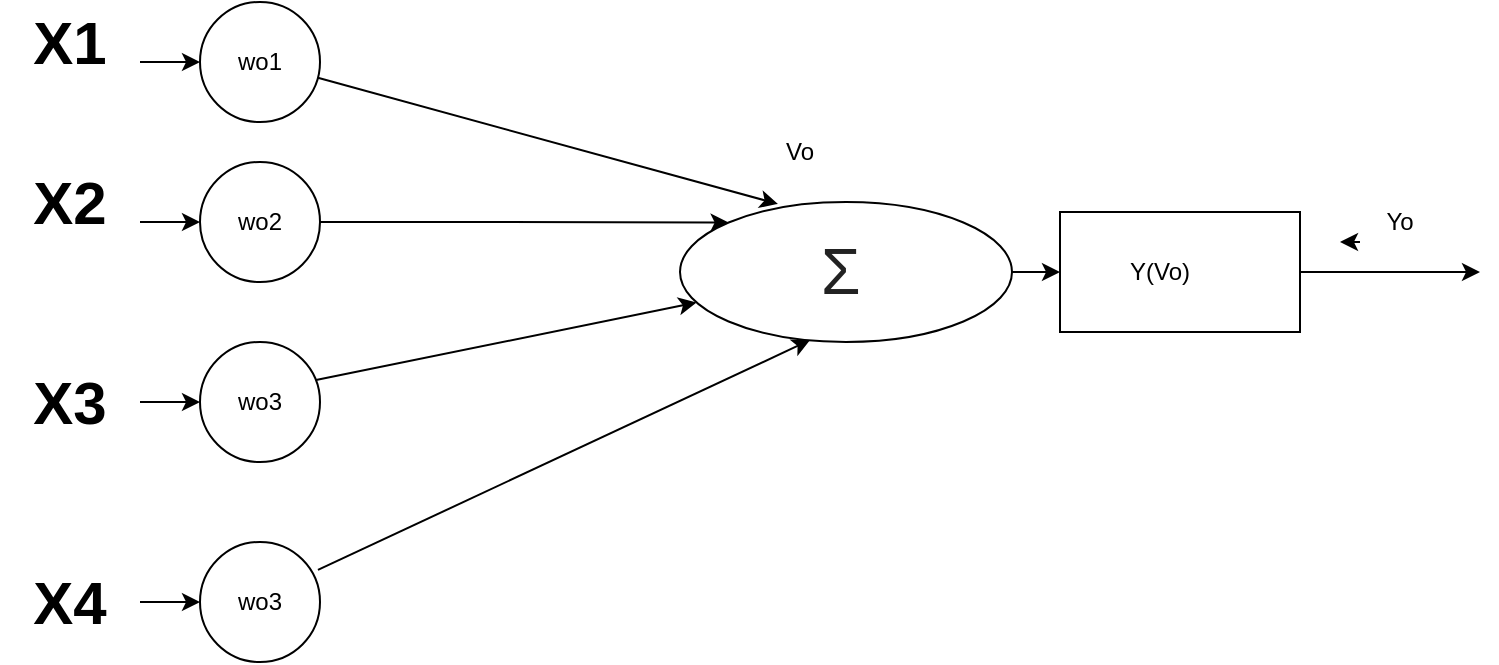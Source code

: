 <mxfile version="13.3.9" type="device"><diagram id="m3vlMKvjG5DjupjAxzKB" name="Page-1"><mxGraphModel dx="868" dy="401" grid="1" gridSize="10" guides="1" tooltips="1" connect="1" arrows="1" fold="1" page="1" pageScale="1" pageWidth="827" pageHeight="1169" math="0" shadow="0"><root><mxCell id="0"/><mxCell id="1" parent="0"/><mxCell id="9n1BgNOA7xLRfJVF8vyB-4" value="" style="ellipse;whiteSpace=wrap;html=1;" parent="1" vertex="1"><mxGeometry x="150" y="130" width="60" height="60" as="geometry"/></mxCell><mxCell id="xLHvtKlJOzP86qCyaDRy-7" value="" style="edgeStyle=orthogonalEdgeStyle;rounded=0;orthogonalLoop=1;jettySize=auto;html=1;entryX=0;entryY=0;entryDx=0;entryDy=0;" parent="1" source="xLHvtKlJOzP86qCyaDRy-3" target="xLHvtKlJOzP86qCyaDRy-6" edge="1"><mxGeometry relative="1" as="geometry"/></mxCell><mxCell id="xLHvtKlJOzP86qCyaDRy-3" value="" style="ellipse;whiteSpace=wrap;html=1;" parent="1" vertex="1"><mxGeometry x="150" y="210" width="60" height="60" as="geometry"/></mxCell><mxCell id="xLHvtKlJOzP86qCyaDRy-6" value="" style="ellipse;whiteSpace=wrap;html=1;" parent="1" vertex="1"><mxGeometry x="390" y="230" width="166" height="70" as="geometry"/></mxCell><mxCell id="xLHvtKlJOzP86qCyaDRy-4" value="" style="ellipse;whiteSpace=wrap;html=1;" parent="1" vertex="1"><mxGeometry x="150" y="300" width="60" height="60" as="geometry"/></mxCell><mxCell id="xLHvtKlJOzP86qCyaDRy-5" value="" style="endArrow=classic;html=1;entryX=0.295;entryY=0.014;entryDx=0;entryDy=0;entryPerimeter=0;" parent="1" source="9n1BgNOA7xLRfJVF8vyB-4" edge="1" target="xLHvtKlJOzP86qCyaDRy-6"><mxGeometry width="50" height="50" relative="1" as="geometry"><mxPoint x="390" y="300" as="sourcePoint"/><mxPoint x="370" y="220" as="targetPoint"/></mxGeometry></mxCell><mxCell id="xLHvtKlJOzP86qCyaDRy-9" value="" style="endArrow=classic;html=1;exitX=0.967;exitY=0.317;exitDx=0;exitDy=0;exitPerimeter=0;" parent="1" source="xLHvtKlJOzP86qCyaDRy-4" target="xLHvtKlJOzP86qCyaDRy-6" edge="1"><mxGeometry width="50" height="50" relative="1" as="geometry"><mxPoint x="390" y="300" as="sourcePoint"/><mxPoint x="440" y="250" as="targetPoint"/></mxGeometry></mxCell><mxCell id="xLHvtKlJOzP86qCyaDRy-12" value="" style="endArrow=classic;html=1;exitX=1;exitY=0.5;exitDx=0;exitDy=0;" parent="1" source="xLHvtKlJOzP86qCyaDRy-6" target="xLHvtKlJOzP86qCyaDRy-13" edge="1"><mxGeometry width="50" height="50" relative="1" as="geometry"><mxPoint x="400" y="325" as="sourcePoint"/><mxPoint x="640" y="265" as="targetPoint"/></mxGeometry></mxCell><mxCell id="xLHvtKlJOzP86qCyaDRy-13" value="" style="rounded=0;whiteSpace=wrap;html=1;" parent="1" vertex="1"><mxGeometry x="580" y="235" width="120" height="60" as="geometry"/></mxCell><mxCell id="xLHvtKlJOzP86qCyaDRy-14" value="" style="endArrow=classic;html=1;exitX=1;exitY=0.5;exitDx=0;exitDy=0;" parent="1" source="xLHvtKlJOzP86qCyaDRy-13" edge="1"><mxGeometry width="50" height="50" relative="1" as="geometry"><mxPoint x="740" y="285" as="sourcePoint"/><mxPoint x="790" y="265" as="targetPoint"/></mxGeometry></mxCell><mxCell id="xLHvtKlJOzP86qCyaDRy-23" value="" style="edgeStyle=orthogonalEdgeStyle;rounded=0;orthogonalLoop=1;jettySize=auto;html=1;exitX=1;exitY=0.75;exitDx=0;exitDy=0;" parent="1" source="xLHvtKlJOzP86qCyaDRy-17" target="9n1BgNOA7xLRfJVF8vyB-4" edge="1"><mxGeometry relative="1" as="geometry"/></mxCell><mxCell id="xLHvtKlJOzP86qCyaDRy-17" value="&lt;font size=&quot;1&quot;&gt;&lt;b style=&quot;font-size: 30px&quot;&gt;X1&lt;/b&gt;&lt;/font&gt;" style="text;html=1;strokeColor=none;fillColor=none;align=center;verticalAlign=middle;whiteSpace=wrap;rounded=0;" parent="1" vertex="1"><mxGeometry x="50" y="130" width="70" height="40" as="geometry"/></mxCell><mxCell id="xLHvtKlJOzP86qCyaDRy-26" style="edgeStyle=orthogonalEdgeStyle;rounded=0;orthogonalLoop=1;jettySize=auto;html=1;entryX=0;entryY=0.5;entryDx=0;entryDy=0;exitX=1;exitY=0.75;exitDx=0;exitDy=0;" parent="1" edge="1" target="xLHvtKlJOzP86qCyaDRy-3" source="xLHvtKlJOzP86qCyaDRy-18"><mxGeometry relative="1" as="geometry"><mxPoint x="120" y="230" as="sourcePoint"/><mxPoint x="170" y="230" as="targetPoint"/></mxGeometry></mxCell><mxCell id="xLHvtKlJOzP86qCyaDRy-18" value="&lt;font size=&quot;1&quot;&gt;&lt;b style=&quot;font-size: 30px&quot;&gt;X2&lt;/b&gt;&lt;/font&gt;" style="text;html=1;strokeColor=none;fillColor=none;align=center;verticalAlign=middle;whiteSpace=wrap;rounded=0;" parent="1" vertex="1"><mxGeometry x="50" y="210" width="70" height="40" as="geometry"/></mxCell><mxCell id="xLHvtKlJOzP86qCyaDRy-21" value="" style="edgeStyle=orthogonalEdgeStyle;rounded=0;orthogonalLoop=1;jettySize=auto;html=1;" parent="1" source="xLHvtKlJOzP86qCyaDRy-19" target="xLHvtKlJOzP86qCyaDRy-4" edge="1"><mxGeometry relative="1" as="geometry"/></mxCell><mxCell id="xLHvtKlJOzP86qCyaDRy-19" value="&lt;font size=&quot;1&quot;&gt;&lt;b style=&quot;font-size: 30px&quot;&gt;X3&lt;/b&gt;&lt;/font&gt;" style="text;html=1;strokeColor=none;fillColor=none;align=center;verticalAlign=middle;whiteSpace=wrap;rounded=0;" parent="1" vertex="1"><mxGeometry x="50" y="310" width="70" height="40" as="geometry"/></mxCell><mxCell id="xLHvtKlJOzP86qCyaDRy-28" value="wo1" style="text;html=1;strokeColor=none;fillColor=none;align=center;verticalAlign=middle;whiteSpace=wrap;rounded=0;" parent="1" vertex="1"><mxGeometry x="160" y="150" width="40" height="20" as="geometry"/></mxCell><mxCell id="xLHvtKlJOzP86qCyaDRy-29" value="wo3" style="text;html=1;strokeColor=none;fillColor=none;align=center;verticalAlign=middle;whiteSpace=wrap;rounded=0;" parent="1" vertex="1"><mxGeometry x="160" y="320" width="40" height="20" as="geometry"/></mxCell><mxCell id="xLHvtKlJOzP86qCyaDRy-30" value="wo2" style="text;html=1;strokeColor=none;fillColor=none;align=center;verticalAlign=middle;whiteSpace=wrap;rounded=0;" parent="1" vertex="1"><mxGeometry x="160" y="230" width="40" height="20" as="geometry"/></mxCell><mxCell id="xLHvtKlJOzP86qCyaDRy-31" value="Vo" style="text;html=1;strokeColor=none;fillColor=none;align=center;verticalAlign=middle;whiteSpace=wrap;rounded=0;" parent="1" vertex="1"><mxGeometry x="430" y="195" width="40" height="20" as="geometry"/></mxCell><mxCell id="xLHvtKlJOzP86qCyaDRy-32" value="Y(Vo)" style="text;html=1;strokeColor=none;fillColor=none;align=center;verticalAlign=middle;whiteSpace=wrap;rounded=0;" parent="1" vertex="1"><mxGeometry x="610" y="255" width="40" height="20" as="geometry"/></mxCell><mxCell id="bZETZzkb3Xyu_0iDdeFm-15" style="edgeStyle=orthogonalEdgeStyle;rounded=0;orthogonalLoop=1;jettySize=auto;html=1;exitX=0;exitY=1;exitDx=0;exitDy=0;" edge="1" parent="1" source="xLHvtKlJOzP86qCyaDRy-33"><mxGeometry relative="1" as="geometry"><mxPoint x="720" y="250" as="targetPoint"/></mxGeometry></mxCell><mxCell id="xLHvtKlJOzP86qCyaDRy-33" value="Yo" style="text;html=1;strokeColor=none;fillColor=none;align=center;verticalAlign=middle;whiteSpace=wrap;rounded=0;" parent="1" vertex="1"><mxGeometry x="730" y="230" width="40" height="20" as="geometry"/></mxCell><mxCell id="xLHvtKlJOzP86qCyaDRy-34" value="&lt;span style=&quot;color: rgb(34 , 34 , 34) ; font-family: &amp;#34;arial&amp;#34; , sans-serif ; text-align: left ; background-color: rgb(255 , 255 , 255)&quot;&gt;&lt;font style=&quot;font-size: 32px&quot;&gt;&amp;nbsp;Σ&lt;/font&gt;&lt;/span&gt;" style="text;html=1;strokeColor=none;fillColor=none;align=center;verticalAlign=middle;whiteSpace=wrap;rounded=0;" parent="1" vertex="1"><mxGeometry x="446" y="255" width="40" height="20" as="geometry"/></mxCell><mxCell id="bZETZzkb3Xyu_0iDdeFm-1" value="" style="ellipse;whiteSpace=wrap;html=1;" vertex="1" parent="1"><mxGeometry x="150" y="400" width="60" height="60" as="geometry"/></mxCell><mxCell id="bZETZzkb3Xyu_0iDdeFm-2" value="wo3" style="text;html=1;strokeColor=none;fillColor=none;align=center;verticalAlign=middle;whiteSpace=wrap;rounded=0;" vertex="1" parent="1"><mxGeometry x="160" y="420" width="40" height="20" as="geometry"/></mxCell><mxCell id="bZETZzkb3Xyu_0iDdeFm-3" value="" style="endArrow=classic;html=1;exitX=0.983;exitY=0.233;exitDx=0;exitDy=0;exitPerimeter=0;entryX=0.392;entryY=0.986;entryDx=0;entryDy=0;entryPerimeter=0;" edge="1" parent="1" source="bZETZzkb3Xyu_0iDdeFm-1" target="xLHvtKlJOzP86qCyaDRy-6"><mxGeometry width="50" height="50" relative="1" as="geometry"><mxPoint x="238.02" y="329.02" as="sourcePoint"/><mxPoint x="388" y="270" as="targetPoint"/></mxGeometry></mxCell><mxCell id="bZETZzkb3Xyu_0iDdeFm-13" value="" style="edgeStyle=orthogonalEdgeStyle;rounded=0;orthogonalLoop=1;jettySize=auto;html=1;entryX=0;entryY=0.5;entryDx=0;entryDy=0;" edge="1" parent="1" source="bZETZzkb3Xyu_0iDdeFm-6" target="bZETZzkb3Xyu_0iDdeFm-1"><mxGeometry relative="1" as="geometry"><mxPoint x="140" y="430" as="targetPoint"/></mxGeometry></mxCell><mxCell id="bZETZzkb3Xyu_0iDdeFm-6" value="&lt;font size=&quot;1&quot;&gt;&lt;b style=&quot;font-size: 30px&quot;&gt;X4&lt;/b&gt;&lt;/font&gt;" style="text;html=1;strokeColor=none;fillColor=none;align=center;verticalAlign=middle;whiteSpace=wrap;rounded=0;" vertex="1" parent="1"><mxGeometry x="50" y="410" width="70" height="40" as="geometry"/></mxCell></root></mxGraphModel></diagram></mxfile>